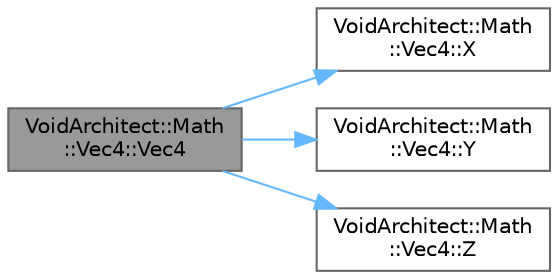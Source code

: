 digraph "VoidArchitect::Math::Vec4::Vec4"
{
 // LATEX_PDF_SIZE
  bgcolor="transparent";
  edge [fontname=Helvetica,fontsize=10,labelfontname=Helvetica,labelfontsize=10];
  node [fontname=Helvetica,fontsize=10,shape=box,height=0.2,width=0.4];
  rankdir="LR";
  Node1 [id="Node000001",label="VoidArchitect::Math\l::Vec4::Vec4",height=0.2,width=0.4,color="gray40", fillcolor="grey60", style="filled", fontcolor="black",tooltip=" "];
  Node1 -> Node2 [id="edge4_Node000001_Node000002",color="steelblue1",style="solid",tooltip=" "];
  Node2 [id="Node000002",label="VoidArchitect::Math\l::Vec4::X",height=0.2,width=0.4,color="grey40", fillcolor="white", style="filled",URL="$class_void_architect_1_1_math_1_1_vec4.html#afc0519458e9cf9a42df0f5d27b206286",tooltip=" "];
  Node1 -> Node3 [id="edge5_Node000001_Node000003",color="steelblue1",style="solid",tooltip=" "];
  Node3 [id="Node000003",label="VoidArchitect::Math\l::Vec4::Y",height=0.2,width=0.4,color="grey40", fillcolor="white", style="filled",URL="$class_void_architect_1_1_math_1_1_vec4.html#aef415005d5650c50f437d70caaff3f35",tooltip=" "];
  Node1 -> Node4 [id="edge6_Node000001_Node000004",color="steelblue1",style="solid",tooltip=" "];
  Node4 [id="Node000004",label="VoidArchitect::Math\l::Vec4::Z",height=0.2,width=0.4,color="grey40", fillcolor="white", style="filled",URL="$class_void_architect_1_1_math_1_1_vec4.html#afdeb32ffd9510b9f8fce0ae7089c31f5",tooltip=" "];
}
